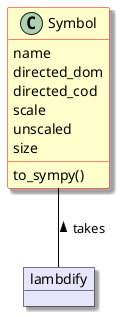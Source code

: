 @startuml

set namespaceseparator none
skinparam dpi 96
skinparam ArrowColor Black
skinparam shadowing true
skinparam class {
  backgroundColor Business
  borderColor Red
}
skinparam object {
  backgroundColor lavender
  borderColor black
}


object lambdify

class Symbol {
    name
    directed_dom
    directed_cod
    scale
    unscaled
    size
    to_sympy()
}


Symbol -- lambdify : < takes

@enduml
